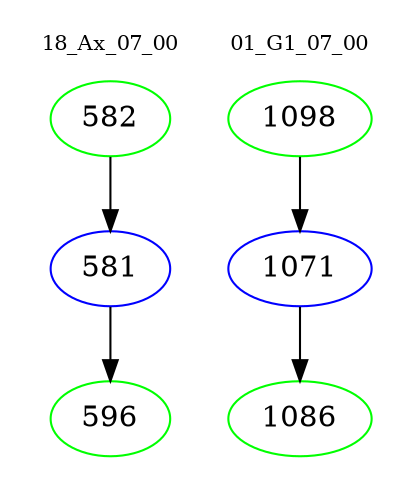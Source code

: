 digraph{
subgraph cluster_0 {
color = white
label = "18_Ax_07_00";
fontsize=10;
T0_582 [label="582", color="green"]
T0_582 -> T0_581 [color="black"]
T0_581 [label="581", color="blue"]
T0_581 -> T0_596 [color="black"]
T0_596 [label="596", color="green"]
}
subgraph cluster_1 {
color = white
label = "01_G1_07_00";
fontsize=10;
T1_1098 [label="1098", color="green"]
T1_1098 -> T1_1071 [color="black"]
T1_1071 [label="1071", color="blue"]
T1_1071 -> T1_1086 [color="black"]
T1_1086 [label="1086", color="green"]
}
}
